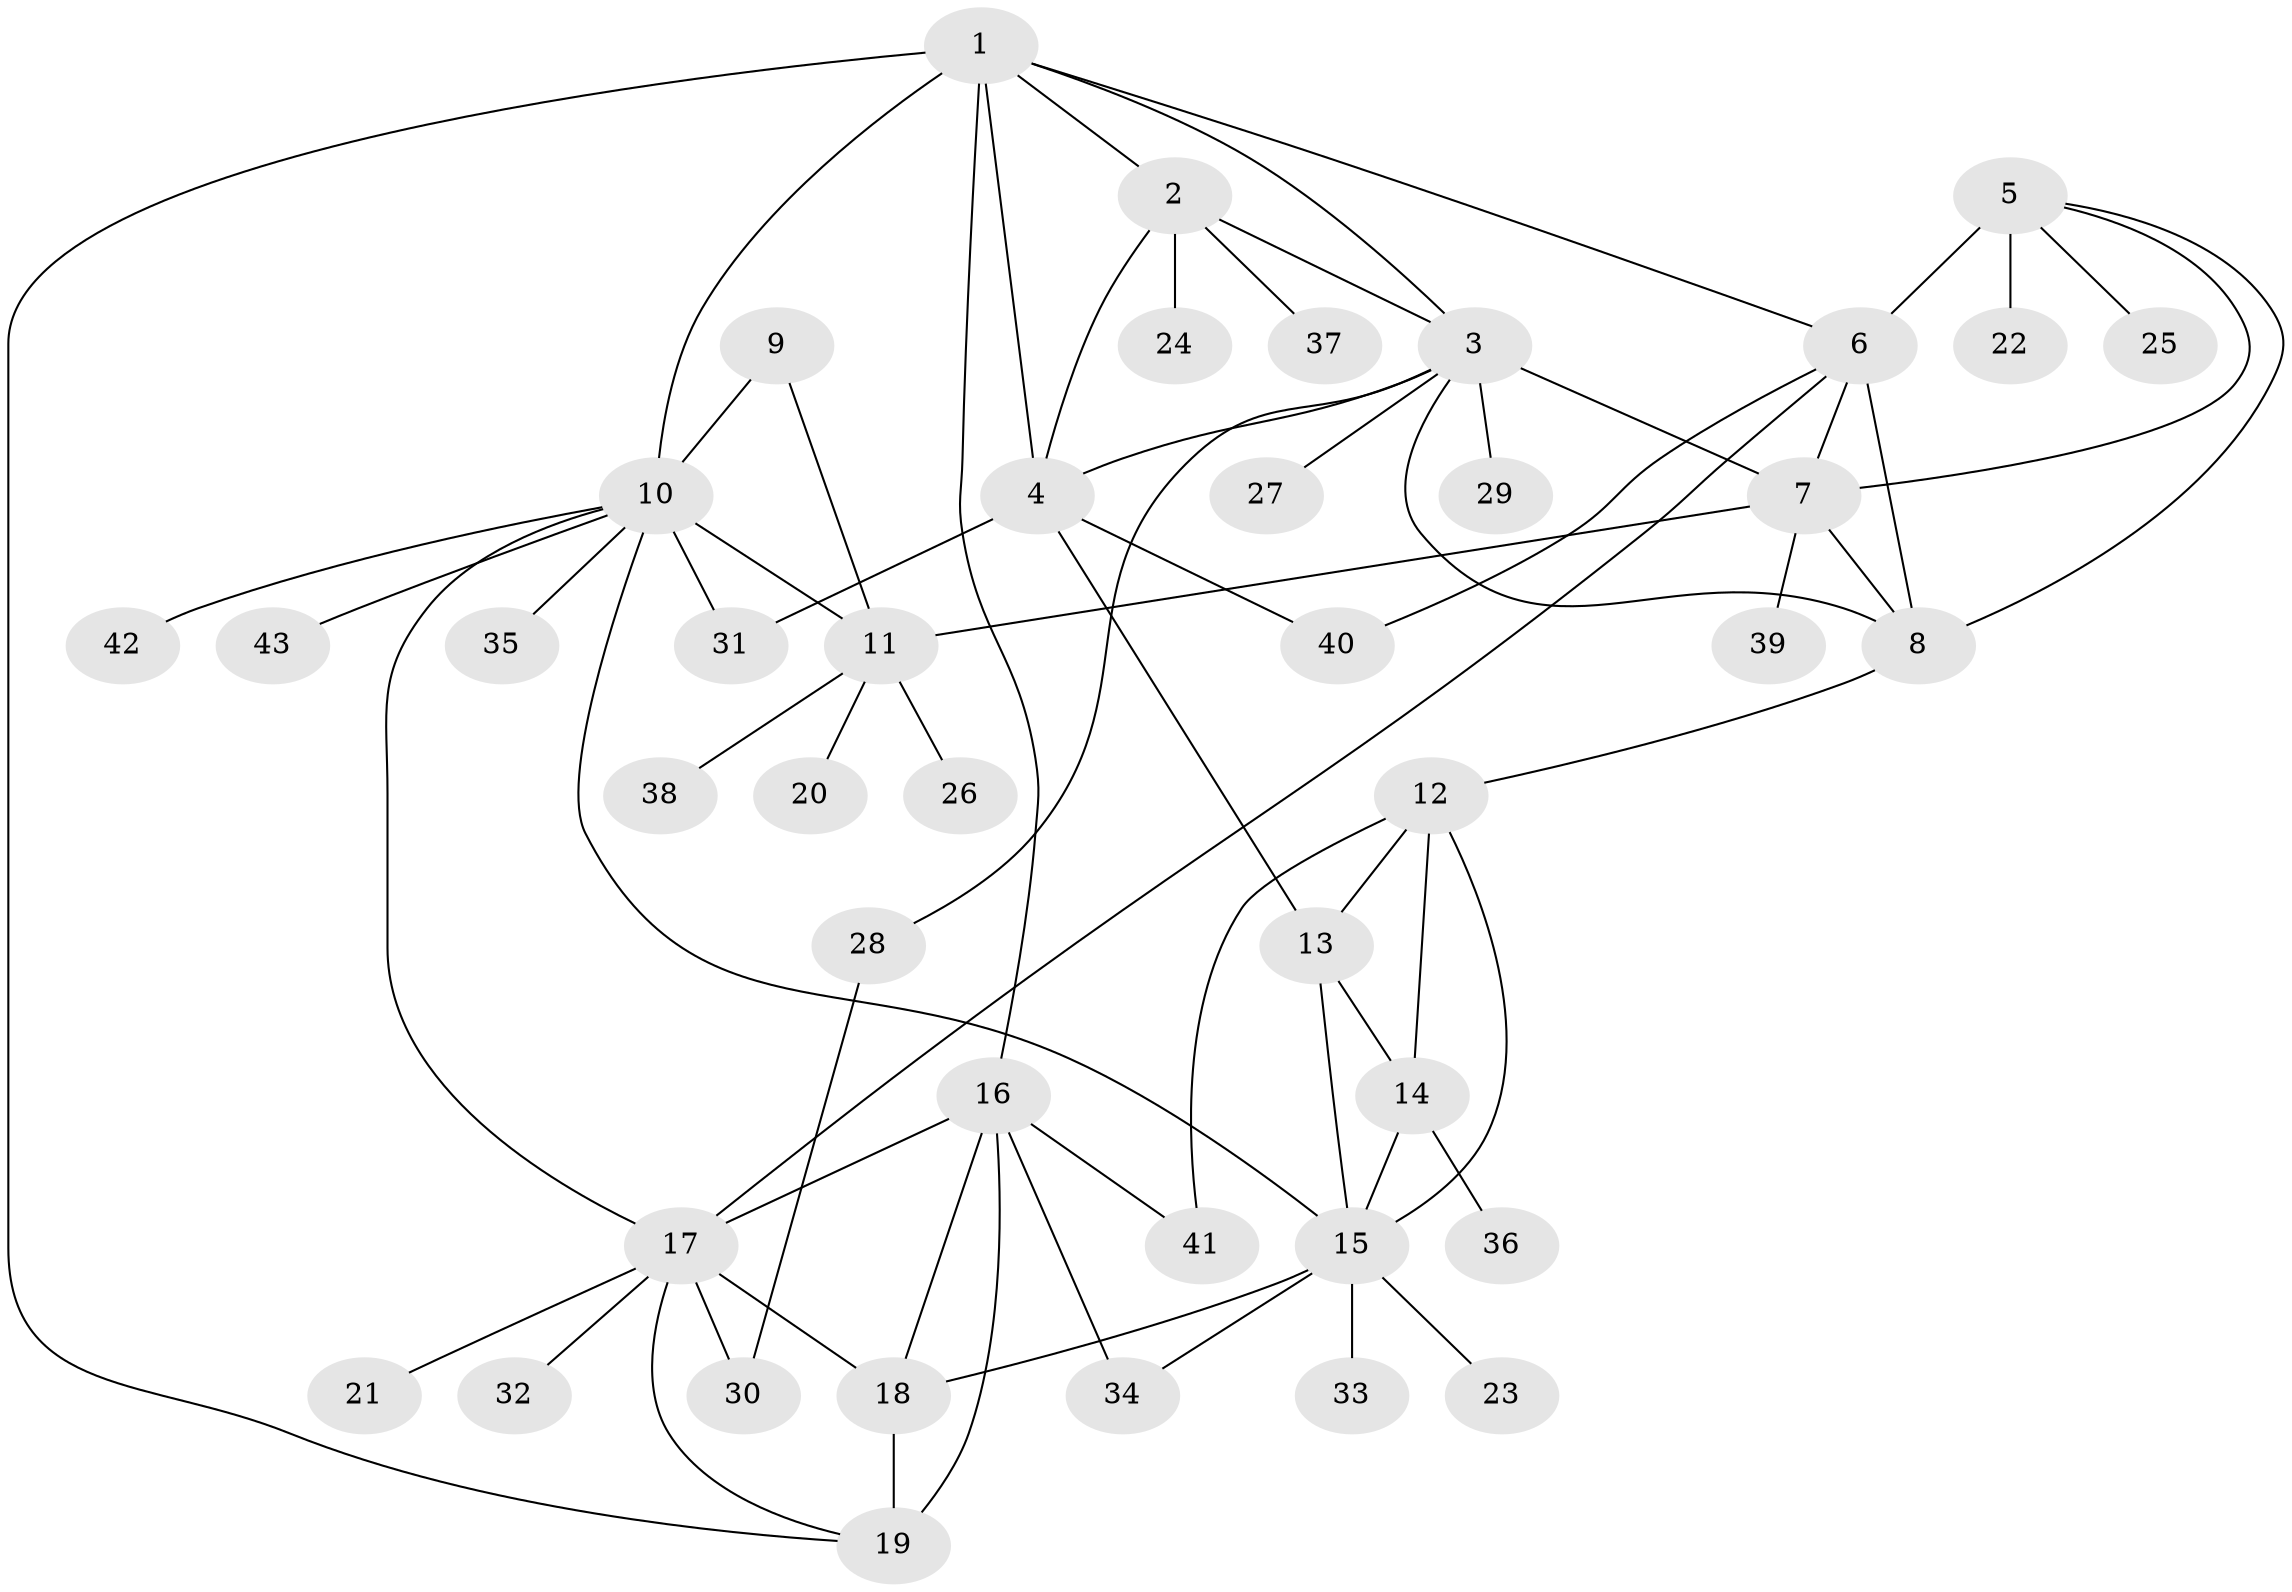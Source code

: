 // original degree distribution, {6: 0.03488372093023256, 10: 0.011627906976744186, 7: 0.023255813953488372, 9: 0.023255813953488372, 12: 0.011627906976744186, 4: 0.023255813953488372, 3: 0.08139534883720931, 11: 0.023255813953488372, 8: 0.023255813953488372, 5: 0.03488372093023256, 1: 0.5581395348837209, 2: 0.1511627906976744}
// Generated by graph-tools (version 1.1) at 2025/37/03/09/25 02:37:46]
// undirected, 43 vertices, 69 edges
graph export_dot {
graph [start="1"]
  node [color=gray90,style=filled];
  1;
  2;
  3;
  4;
  5;
  6;
  7;
  8;
  9;
  10;
  11;
  12;
  13;
  14;
  15;
  16;
  17;
  18;
  19;
  20;
  21;
  22;
  23;
  24;
  25;
  26;
  27;
  28;
  29;
  30;
  31;
  32;
  33;
  34;
  35;
  36;
  37;
  38;
  39;
  40;
  41;
  42;
  43;
  1 -- 2 [weight=1.0];
  1 -- 3 [weight=1.0];
  1 -- 4 [weight=1.0];
  1 -- 6 [weight=1.0];
  1 -- 10 [weight=1.0];
  1 -- 16 [weight=1.0];
  1 -- 19 [weight=1.0];
  2 -- 3 [weight=1.0];
  2 -- 4 [weight=1.0];
  2 -- 24 [weight=1.0];
  2 -- 37 [weight=1.0];
  3 -- 4 [weight=1.0];
  3 -- 7 [weight=1.0];
  3 -- 8 [weight=1.0];
  3 -- 27 [weight=2.0];
  3 -- 28 [weight=1.0];
  3 -- 29 [weight=1.0];
  4 -- 13 [weight=1.0];
  4 -- 31 [weight=1.0];
  4 -- 40 [weight=1.0];
  5 -- 6 [weight=1.0];
  5 -- 7 [weight=1.0];
  5 -- 8 [weight=1.0];
  5 -- 22 [weight=4.0];
  5 -- 25 [weight=1.0];
  6 -- 7 [weight=1.0];
  6 -- 8 [weight=6.0];
  6 -- 17 [weight=1.0];
  6 -- 40 [weight=1.0];
  7 -- 8 [weight=1.0];
  7 -- 11 [weight=1.0];
  7 -- 39 [weight=1.0];
  8 -- 12 [weight=1.0];
  9 -- 10 [weight=2.0];
  9 -- 11 [weight=2.0];
  10 -- 11 [weight=1.0];
  10 -- 15 [weight=1.0];
  10 -- 17 [weight=1.0];
  10 -- 31 [weight=1.0];
  10 -- 35 [weight=1.0];
  10 -- 42 [weight=1.0];
  10 -- 43 [weight=1.0];
  11 -- 20 [weight=1.0];
  11 -- 26 [weight=1.0];
  11 -- 38 [weight=1.0];
  12 -- 13 [weight=1.0];
  12 -- 14 [weight=1.0];
  12 -- 15 [weight=1.0];
  12 -- 41 [weight=1.0];
  13 -- 14 [weight=1.0];
  13 -- 15 [weight=1.0];
  14 -- 15 [weight=1.0];
  14 -- 36 [weight=1.0];
  15 -- 18 [weight=1.0];
  15 -- 23 [weight=1.0];
  15 -- 33 [weight=3.0];
  15 -- 34 [weight=1.0];
  16 -- 17 [weight=1.0];
  16 -- 18 [weight=1.0];
  16 -- 19 [weight=1.0];
  16 -- 34 [weight=2.0];
  16 -- 41 [weight=1.0];
  17 -- 18 [weight=1.0];
  17 -- 19 [weight=1.0];
  17 -- 21 [weight=1.0];
  17 -- 30 [weight=1.0];
  17 -- 32 [weight=1.0];
  18 -- 19 [weight=2.0];
  28 -- 30 [weight=1.0];
}
